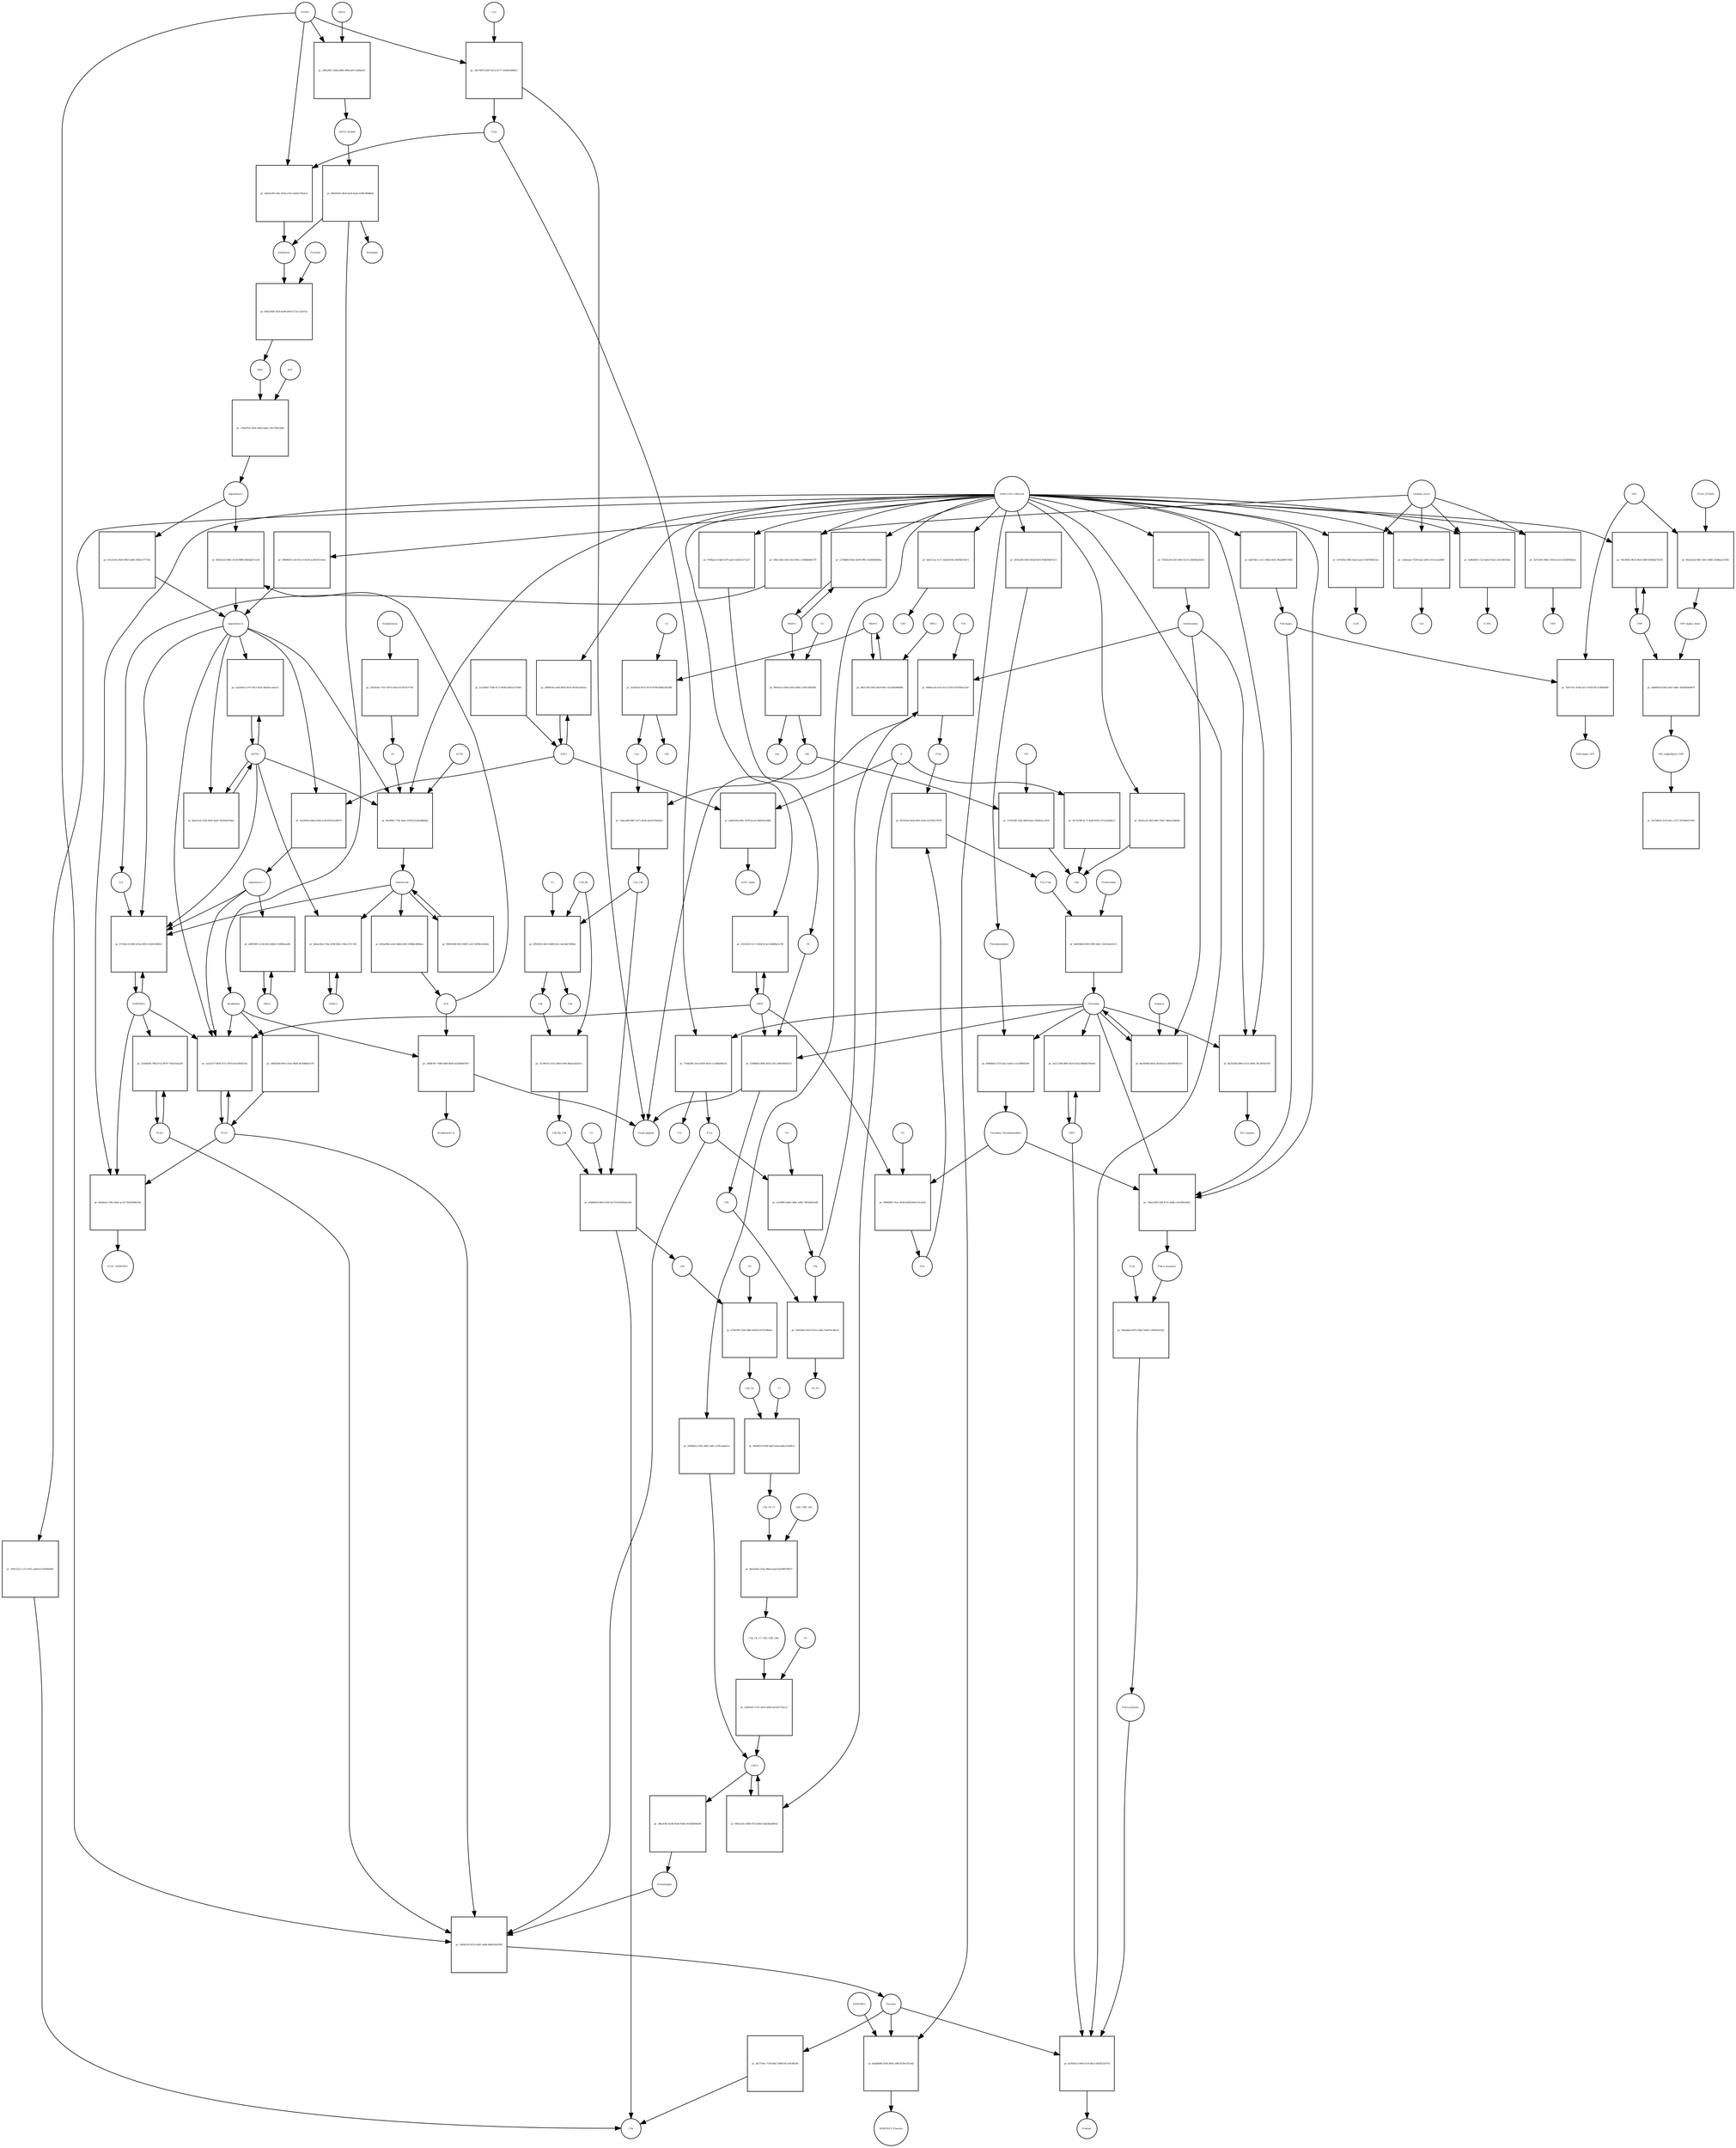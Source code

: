 strict digraph  {
AGT [annotation="urn_miriam_hgnc_333|urn_miriam_taxonomy_9606", bipartite=0, cls=macromolecule, fontsize=4, label=AGT, shape=circle];
"pr_c392d75e-203e-4dd1-9ade-12b1796a3bdd" [annotation="", bipartite=1, cls=process, fontsize=4, label="pr_c392d75e-203e-4dd1-9ade-12b1796a3bdd", shape=square];
"angiotensin I" [annotation="urn_miriam_obo.chebi_CHEBI%3A2718|urn_miriam_taxonomy_9606", bipartite=0, cls="simple chemical", fontsize=4, label="angiotensin I", shape=circle];
REN [annotation="urn_miriam_hgnc.symbol_REN|urn_miriam_taxonomy_9606", bipartite=0, cls=macromolecule, fontsize=4, label=REN, shape=circle];
F10 [annotation="urn_miriam_hgnc_3528|urn_miriam_taxonomy_9606", bipartite=0, cls=macromolecule, fontsize=4, label=F10, shape=circle];
"pr_089da1a0-e525-4a12-9252-6307f9ea12ef" [annotation="", bipartite=1, cls=process, fontsize=4, label="pr_089da1a0-e525-4a12-9252-6307f9ea12ef", shape=square];
F10a [annotation="urn_miriam_hgnc.symbol_F10|urn_miriam_mesh_D015951|urn_miriam_brenda_3.4.21.6|urn_miriam_taxonomy_9606", bipartite=0, cls=macromolecule, fontsize=4, label=F10a, shape=circle];
"Small peptide" [annotation=urn_miriam_mesh_D010446, bipartite=0, cls=macromolecule, fontsize=4, label="Small peptide", shape=circle];
F9a [annotation="urn_miriam_hgnc.symbol_F9|urn_miriam_mesh_D015949|urn_miriam_taxonomy_9606", bipartite=0, cls=macromolecule, fontsize=4, label=F9a, shape=circle];
Antithrombin [annotation="urn_miriam_hgnc_775|urn_miriam_taxonomy_9606", bipartite=0, cls=macromolecule, fontsize=4, label=Antithrombin, shape=circle];
"pr_645e3e23-884c-4138-9888-60b5dab7ce54" [annotation="", bipartite=1, cls=process, fontsize=4, label="pr_645e3e23-884c-4138-9888-60b5dab7ce54", shape=square];
"angiotensin II" [annotation="urn_miriam_obo.chebi_CHEBI%3A2718|urn_miriam_taxonomy_9606", bipartite=0, cls="simple chemical", fontsize=4, label="angiotensin II", shape=circle];
ACE [annotation="urn_miriam_hgnc_2707|urn_miriam_taxonomy_9606", bipartite=0, cls=macromolecule, fontsize=4, label=ACE, shape=circle];
F12 [annotation="urn_miriam_hgnc_3530|urn_miriam_taxonomy_9606", bipartite=0, cls=macromolecule, fontsize=4, label=F12, shape=circle];
"pr_16e74876-d587-4e1a-b177-2fe96cb408a3" [annotation="", bipartite=1, cls=process, fontsize=4, label="pr_16e74876-d587-4e1a-b177-2fe96cb408a3", shape=square];
F12a [annotation="urn_miriam_hgnc.symbol_F12|urn_miriam_mesh_D015956|urn_miriam_brenda_3.4.21.38|urn_miriam_taxonomy_9606", bipartite=0, cls=macromolecule, fontsize=4, label=F12a, shape=circle];
KLKB1 [annotation="urn_miriam_hgnc_6371|urn_miriam_taxonomy_9606", bipartite=0, cls=macromolecule, fontsize=4, label=KLKB1, shape=circle];
"pr_714bb3f6-1eee-4918-9e20-1c18dde86a1d" [annotation="", bipartite=1, cls=process, fontsize=4, label="pr_714bb3f6-1eee-4918-9e20-1c18dde86a1d", shape=square];
F11 [annotation="urn_miriam_hgnc_3529|urn_miriam_taxonomy_9606", bipartite=0, cls=macromolecule, fontsize=4, label=F11, shape=circle];
F11a [annotation="urn_miriam_hgnc.symbol_F11|urn_miriam_mesh_D015945|urn_miriam_brenda_3.4.21.27|urn_miriam_taxonomy_9606", bipartite=0, cls=macromolecule, fontsize=4, label=F11a, shape=circle];
Thrombin [annotation="urn_miriam_hgnc_3535|urn_miriam_taxonomy_9606", bipartite=0, cls=macromolecule, fontsize=4, label=Thrombin, shape=circle];
"pr_289a285c-29ab-489e-8964-4d711db4e31f" [annotation="", bipartite=1, cls=process, fontsize=4, label="pr_289a285c-29ab-489e-8964-4d711db4e31f", shape=square];
KNG1 [annotation="urn_miriam_hgnc.symbol_6383|urn_miriam_taxonomy_9606", bipartite=0, cls=macromolecule, fontsize=4, label=KNG1, shape=circle];
KNG1_KLKB1 [annotation="urn_miriam_pubmed_17598838|urn_miriam_intact_EBI-10087151|urn_miriam_hgnc_6371|urn_miriam_hgnc_6383|urn_miriam_taxonomy_9606", bipartite=0, cls=complex, fontsize=4, label=KNG1_KLKB1, shape=circle];
F9 [annotation="urn_miriam_hgnc_35531|urn_miriam_taxonomy_9606", bipartite=0, cls=macromolecule, fontsize=4, label=F9, shape=circle];
"pr_a3c06ff3-bda5-46dc-a085-78f5d0b23af8" [annotation="", bipartite=1, cls=process, fontsize=4, label="pr_a3c06ff3-bda5-46dc-a085-78f5d0b23af8", shape=square];
"pr_93b104a5-0c01-421e-a28a-53a870c40a10" [annotation="", bipartite=1, cls=process, fontsize=4, label="pr_93b104a5-0c01-421e-a28a-53a870c40a10", shape=square];
F8a [annotation="urn_miriam_hgnc.symbol_F8|urn_miriam_mesh_D015944|urn_miriam_taxonomy_9606", bipartite=0, cls=macromolecule, fontsize=4, label=F8a, shape=circle];
F8_F9 [annotation="urn_miriam_pubmed_22471307|urn_miriam_hgnc_3546|urn_miriam_hgnc_35531|urn_miriam_intact_EBI-11621595|urn_miriam_taxonomy_9606", bipartite=0, cls=complex, fontsize=4, label=F8_F9, shape=circle];
F5 [annotation="urn_miriam_hgnc_3541|urn_miriam_taxonomy_9606", bipartite=0, cls=macromolecule, fontsize=4, label=F5, shape=circle];
"pr_5846f485-16ce-4638-bc88-b9efc35c9ac0" [annotation="", bipartite=1, cls=process, fontsize=4, label="pr_5846f485-16ce-4638-bc88-b9efc35c9ac0", shape=square];
F5a [annotation="urn_miriam_hgnc.symbol_F5|urn_miriam_mesh_D015943|urn_miriam_taxonomy_9606", bipartite=0, cls=macromolecule, fontsize=4, label=F5a, shape=circle];
Thrombin_Thrombomodulin [annotation="urn_miriam_pubmed_6282863|urn_miriam_taxonomy_9986|urn_miriam_biogrid_283352|urn_miriam_mesh_D013917|urn_miriam_hgnc_11784", bipartite=0, cls=complex, fontsize=4, label=Thrombin_Thrombomodulin, shape=circle];
PROC [annotation="urn_miriam_hgnc_9451|urn_miriam_taxonomy_9606", bipartite=0, cls=macromolecule, fontsize=4, label=PROC, shape=circle];
"pr_ff01d24e-6e0e-4f61-850e-6197bb17f974" [annotation="", bipartite=1, cls=process, fontsize=4, label="pr_ff01d24e-6e0e-4f61-850e-6197bb17f974", shape=square];
F5a_F10a [annotation="urn_miriam_pubmed_2303476|urn_miriam_mesh_C022475|urn_miriam_mesh_D15943|urn_miriam_mesh_D015951|urn_miriam_taxonomy_9606", bipartite=0, cls=complex, fontsize=4, label=F5a_F10a, shape=circle];
Prothrombin [annotation="urn_miriam_hgnc_3535|urn_miriam_taxonomy_9606", bipartite=0, cls=macromolecule, fontsize=4, label=Prothrombin, shape=circle];
"pr_bb9298a8-9602-4f95-b6e1-524324ee5c51" [annotation="", bipartite=1, cls=process, fontsize=4, label="pr_bb9298a8-9602-4f95-b6e1-524324ee5c51", shape=square];
"pr_8e2d384d-4e02-4b3b-ba12-db50993fe1e1" [annotation="", bipartite=1, cls=process, fontsize=4, label="pr_8e2d384d-4e02-4b3b-ba12-db50993fe1e1", shape=square];
Heparin [annotation="urn_miriam_pubmed_708377|urn_miriam_obo.chebi_CHEBI%3A28304|urn_miriam_taxonomy_9606", bipartite=0, cls="simple chemical", fontsize=4, label=Heparin, shape=circle];
Plasminogen [annotation="urn_miriam_hgnc_9071|urn_miriam_taxonomy_9606", bipartite=0, cls=macromolecule, fontsize=4, label=Plasminogen, shape=circle];
"pr_18956105-0576-43b1-a4b8-449952607f9f" [annotation="", bipartite=1, cls=process, fontsize=4, label="pr_18956105-0576-43b1-a4b8-449952607f9f", shape=square];
Plasmin [annotation="urn_miriam_hgnc.symbol_PLG|urn_miriam_mesh_D005341|urn_miriam_brenda_3.4.21.7|urn_miriam_taxonomy_9606", bipartite=0, cls=macromolecule, fontsize=4, label=Plasmin, shape=circle];
PLAT [annotation="urn_miriam_hgnc_9051|urn_miriam_taxonomy_9606", bipartite=0, cls=macromolecule, fontsize=4, label=PLAT, shape=circle];
PLAU [annotation="urn_miriam_hgnc_9052|urn_miriam_taxonomy_9606", bipartite=0, cls=macromolecule, fontsize=4, label=PLAU, shape=circle];
"pr_8a243d5b-d8e5-4131-b40a-76c2f0547007" [annotation="", bipartite=1, cls=process, fontsize=4, label="pr_8a243d5b-d8e5-4131-b40a-76c2f0547007", shape=square];
"TAT complex" [annotation="urn_miriam_pubmed_22930518|urn_miriam_mesh_C046193|urn_miriam_mesh_D013917|urn_miriam_hgnc_775|urn_miriam_taxonomy_9606", bipartite=0, cls=complex, fontsize=4, label="TAT complex", shape=circle];
"SARS-CoV-2 infection" [annotation="urn_miriam_taxonomy_2697049|urn_miriam_mesh_D012327", bipartite=0, cls=phenotype, fontsize=4, label="SARS-CoV-2 infection", shape=circle];
"pr_ca21ecf7-b83f-4751-9f55-6cb15fb427ae" [annotation="", bipartite=1, cls=process, fontsize=4, label="pr_ca21ecf7-b83f-4751-9f55-6cb15fb427ae", shape=square];
SERPINE1 [annotation="", bipartite=0, cls=macromolecule, fontsize=4, label=SERPINE1, shape=circle];
Bradykinin [annotation="urn_miriam_obo.chebi_CHEBI%3A3165|urn_miriam_taxonomy_9606", bipartite=0, cls=macromolecule, fontsize=4, label=Bradykinin, shape=circle];
"angiotensin I-7" [annotation="urn_miriam_obo.chebi_CHEBI%3A55438|urn_miriam_taxonomy_9606", bipartite=0, cls="simple chemical", fontsize=4, label="angiotensin I-7", shape=circle];
TAFI [annotation="urn_miriam_hgnc_1546|urn_miriam_taxonomy_9606", bipartite=0, cls=macromolecule, fontsize=4, label=TAFI, shape=circle];
"pr_3ea1120b-006f-44c6-b14a-68b4b27f6eb4" [annotation="", bipartite=1, cls=process, fontsize=4, label="pr_3ea1120b-006f-44c6-b14a-68b4b27f6eb4", shape=square];
"pr_f6afbe5e-10fe-45e6-ac24-702d55b9a54d" [annotation="", bipartite=1, cls=process, fontsize=4, label="pr_f6afbe5e-10fe-45e6-ac24-702d55b9a54d", shape=square];
PLAT_SERPINE1 [annotation="urn_miriam_pubmed_22449964|urn_miriam_intact_EBI-7800882|urn_miriam_hgnc_9051|urn_miriam_hgnc_8593|urn_miriam_taxonomy_9606", bipartite=0, cls=complex, fontsize=4, label=PLAT_SERPINE1, shape=circle];
"pr_631a5241-6828-4803-ad85-3fd5a577750a" [annotation="", bipartite=1, cls=process, fontsize=4, label="pr_631a5241-6828-4803-ad85-3fd5a577750a", shape=square];
"pr_bdd7d4cc-e1c1-484a-b021-962a894575b9" [annotation="", bipartite=1, cls=process, fontsize=4, label="pr_bdd7d4cc-e1c1-484a-b021-962a894575b9", shape=square];
Fibrinogen [annotation="urn_miriam_pubmed_19296670|urn_miriam_obo.go_GO%3A0005577|urn_miriam_hgnc_3661|urn_miriam_hgnc_3662|urn_miriam_hgnc_3694|urn_miriam_taxonomy_9606", bipartite=0, cls=complex, fontsize=4, label=Fibrinogen, shape=circle];
"pr_98436205-dfa9-4a54-beab-4299c9fb8bdd" [annotation="", bipartite=1, cls=process, fontsize=4, label="pr_98436205-dfa9-4a54-beab-4299c9fb8bdd", shape=square];
Kininogen [annotation="urn_miriam_hgnc.symbol_KNG1|urn_miriam_mesh_D019679|urn_miriam_taxonomy_9606", bipartite=0, cls=macromolecule, fontsize=4, label=Kininogen, shape=circle];
Kallikrein [annotation="urn_miriam_hgnc.symbol_KLKB1|urn_miriam_mesh_D020842|urn_miriam_brenda_3.4.21.34|urn_miriam_taxonomy_9606", bipartite=0, cls=macromolecule, fontsize=4, label=Kallikrein, shape=circle];
"pr_746e3c98-13bf-4731-9edb-c2b3364e3d91" [annotation="", bipartite=1, cls=process, fontsize=4, label="pr_746e3c98-13bf-4731-9edb-c2b3364e3d91", shape=square];
"Fibrin monomer" [annotation="urn_miriam_mesh_C011468|urn_miriam_taxonomy_9606", bipartite=0, cls=macromolecule, fontsize=4, label="Fibrin monomer", shape=circle];
"pr_f089da02-2722-4ac3-bab3-ccec98d092d6" [annotation="", bipartite=1, cls=process, fontsize=4, label="pr_f089da02-2722-4ac3-bab3-ccec98d092d6", shape=square];
Thrombomodulin [annotation="urn_miriam_hgnc_11784|urn_miriam_taxonomy_9606", bipartite=0, cls=macromolecule, fontsize=4, label=Thrombomodulin, shape=circle];
C3 [annotation="urn_miriam_hgnc_1318|urn_miriam_taxonomy_9606", bipartite=0, cls=macromolecule, fontsize=4, label=C3, shape=circle];
"pr_2f929c82-d6cf-4408-8a5c-dec6be7600be" [annotation="", bipartite=1, cls=process, fontsize=4, label="pr_2f929c82-d6cf-4408-8a5c-dec6be7600be", shape=square];
C3a [annotation="urn_miriam_hgnc.symbol_C3|urn_miriam_mesh_D015926|urn_miriam_taxonomy_9606", bipartite=0, cls=macromolecule, fontsize=4, label=C3a, shape=circle];
C3b [annotation="urn_miriam_hgnc.symbol_C3|urn_miriam_mesh_D003179|urn_miriam_taxonomy_9606", bipartite=0, cls=macromolecule, fontsize=4, label=C3b, shape=circle];
C3b_Bb [annotation="urn_miriam_pubmed_12440962|urn_miriam_brenda_3.4.21.47|urn_miriam_mesh_D051561|urn_miriam_mesh_D003179|urn_miriam_hgnc_1037|urn_miriam_taxonomy_9606", bipartite=0, cls=complex, fontsize=4, label=C3b_Bb, shape=circle];
C2a_C4b [annotation="urn_miriam_mesh_D051574|urn_miriam_brenda_3.4.21.43|urn_miriam_mesh_D050678|urn_miriam_hgnc_1324|urn_miriam_taxonomy_9606", bipartite=0, cls=complex, fontsize=4, label=C2a_C4b, shape=circle];
C5 [annotation="urn_miriam_hgnc_1331|urn_miriam_taxonomy_9606", bipartite=0, cls=macromolecule, fontsize=4, label=C5, shape=circle];
"pr_afb66b5d-006e-4183-be79-461405b2acb8" [annotation="", bipartite=1, cls=process, fontsize=4, label="pr_afb66b5d-006e-4183-be79-461405b2acb8", shape=square];
C5b [annotation="urn_miriam_hgnc.symbol_C5|urn_miriam_mesh_D050776|urn_miriam_taxonomy_9606", bipartite=0, cls=macromolecule, fontsize=4, label=C5b, shape=circle];
C5a [annotation="urn_miriam_hgnc.symbol_C5|urn_miriam_mesh_D015936|urn_miriam_taxonomy_9606", bipartite=0, cls=macromolecule, fontsize=4, label=C5a, shape=circle];
C3b_Bb_C3b [annotation="urn_miriam_pubmed_12440962|urn_miriam_brenda_34.4.21.47|urn_miriam_mesh_D051566|urn_miriam_mesh_D003179|urn_miriam_hgnc_1037|urn_miriam_taxonomy_9606", bipartite=0, cls=complex, fontsize=4, label=C3b_Bb_C3b, shape=circle];
"pr_e7641ff9-15da-4b83-8ed4-fcb37fc8b4ca" [annotation="", bipartite=1, cls=process, fontsize=4, label="pr_e7641ff9-15da-4b83-8ed4-fcb37fc8b4ca", shape=square];
C6 [annotation="urn_miriam_hgnc_1339|urn_miriam_taxonomy_9606", bipartite=0, cls=macromolecule, fontsize=4, label=C6, shape=circle];
C5b_C6 [annotation="urn_miriam_mesh_C050974|urn_miriam_mesh_D050776|urn_miriam_hgnc_1339|urn_miriam_taxonomy_9606", bipartite=0, cls=complex, fontsize=4, label=C5b_C6, shape=circle];
"pr_06049519-900f-4ef9-ba0a-b9bc31deffc0" [annotation="", bipartite=1, cls=process, fontsize=4, label="pr_06049519-900f-4ef9-ba0a-b9bc31deffc0", shape=square];
C7 [annotation="urn_miriam_hgnc_HGNC%3A1346|urn_miriam_taxonomy_9606", bipartite=0, cls=macromolecule, fontsize=4, label=C7, shape=circle];
C5b_C6_C7 [annotation="urn_miriam_pubmed_28630159|urn_miriam_mesh_C037453|urn_miriam_mesh_D050776|urn_miriam_hgnc_1339|urn_miriam_hgnc_1346|urn_miriam_taxonomy_9606", bipartite=0, cls=complex, fontsize=4, label=C5b_C6_C7, shape=circle];
"pr_9ae5a062-322a-48e4-aeed-62e69b794f37" [annotation="", bipartite=1, cls=process, fontsize=4, label="pr_9ae5a062-322a-48e4-aeed-62e69b794f37", shape=square];
C8A_C8B_C8G [annotation="urn_miriam_mesh_D003185|urn_miriam_hgnc_1353|urn_miriam_hgnc_1352|urn_miriam_hgnc_1354|urn_miriam_taxonomy_9606", bipartite=0, cls=complex, fontsize=4, label=C8A_C8B_C8G, shape=circle];
C5b_C6_C7_C8A_C8B_C8G [annotation="urn_miriam_pubmed_28630159|urn_miriam_mesh_C042295|urn_miriam_mesh_D050776|urn_miriam_hgnc_1339|urn_miriam_hgnc_1352|urn_miriam_hgnc_1353|urn_miriam_hgnc_1354|urn_miriam_taxonomy_9606", bipartite=0, cls=complex, fontsize=4, label=C5b_C6_C7_C8A_C8B_C8G, shape=circle];
"pr_2af85e87-7c01-4453-ab92-be2555732ca3" [annotation="", bipartite=1, cls=process, fontsize=4, label="pr_2af85e87-7c01-4453-ab92-be2555732ca3", shape=square];
C9 [annotation="urn_miriam_hgnc_1358|urn_miriam_taxonomy_9606", bipartite=0, cls=macromolecule, fontsize=4, label=C9, shape=circle];
"C5b-9" [annotation="urn_miriam_obo.go_GO%3A0005579|urn_miriam_mesh_D015938|urn_miriam_mesh_D050776|urn_miriam_hgnc_1339|urn_miriam_hgnc_1346|urn_miriam_hgnc_1352|urn_miriam_hgnc_1353|urn_miriam_hgnc_1354|urn_miriam_hgnc_1358|urn_miriam_taxonomy_9606", bipartite=0, cls=complex, fontsize=4, label="C5b-9", shape=circle];
"pr_233e8a96-70fb-47e2-8f79-7504cf5ea35f" [annotation="", bipartite=1, cls=process, fontsize=4, label="pr_233e8a96-70fb-47e2-8f79-7504cf5ea35f", shape=square];
MASP2 [annotation="urn_miriam_hgnc_6902|urn_miriam_taxonomy_9606", bipartite=0, cls=macromolecule, fontsize=4, label=MASP2, shape=circle];
"pr_c27dbf84-64d2-4e99-99f2-1b3d406f08ea" [annotation="", bipartite=1, cls=process, fontsize=4, label="pr_c27dbf84-64d2-4e99-99f2-1b3d406f08ea", shape=square];
MASP1 [annotation="urn_miriam_hgnc_6901|urn_miriam_taxonomy_9606", bipartite=0, cls=macromolecule, fontsize=4, label=MASP1, shape=circle];
"pr_4f6373f9-5993-46a9-98c1-63338a98d689" [annotation="", bipartite=1, cls=process, fontsize=4, label="pr_4f6373f9-5993-46a9-98c1-63338a98d689", shape=square];
MBL2 [annotation="urn_miriam_hgnc_6902|urn_miriam_taxonomy_9606", bipartite=0, cls=macromolecule, fontsize=4, label=MBL2, shape=circle];
C4 [annotation="urn_miriam_mesh_D00318|urn_miriam_taxonomy_9606", bipartite=0, cls=macromolecule, fontsize=4, label=C4, shape=circle];
"pr_f99342c3-09da-4055-80be-2350c30f038a" [annotation="", bipartite=1, cls=process, fontsize=4, label="pr_f99342c3-09da-4055-80be-2350c30f038a", shape=square];
C4b [annotation="urn_miriam_hgnc_1324|urn_miriam_taxonomy_9606", bipartite=0, cls=macromolecule, fontsize=4, label=C4b, shape=circle];
C4a [annotation="urn_miriam_hgnc_1323|urn_miriam_taxonomy_9606", bipartite=0, cls=macromolecule, fontsize=4, label=C4a, shape=circle];
"pr_c6dacd8f-68b7-4271-8e50-4a239780ed3e" [annotation="", bipartite=1, cls=process, fontsize=4, label="pr_c6dacd8f-68b7-4271-8e50-4a239780ed3e", shape=square];
C2a [annotation="urn_miriam_hgnc.symbol_C2|urn_miriam_mesh_D050678|urn_miriam_taxonomy_9606", bipartite=0, cls=macromolecule, fontsize=4, label=C2a, shape=circle];
"pr_31c89c41-e551-4b05-b59e-8bad1a6af3cc" [annotation="", bipartite=1, cls=process, fontsize=4, label="pr_31c89c41-e551-4b05-b59e-8bad1a6af3cc", shape=square];
"pr_c474c09f-12ba-440f-be4c-0382b1cc3f18" [annotation="", bipartite=1, cls=process, fontsize=4, label="pr_c474c09f-12ba-440f-be4c-0382b1cc3f18", shape=square];
C4d [annotation="urn_miriam_hgnc.symbol_C4b|urn_miriam_mesh_C032261|urn_miriam_taxonomy_9606", bipartite=0, cls=macromolecule, fontsize=4, label=C4d, shape=circle];
CFI [annotation="urn_miriam_hgnc_2771|urn_miriam_taxonomy_9606", bipartite=0, cls=macromolecule, fontsize=4, label=CFI, shape=circle];
"pr_97d6aac0-1bbf-4370-aa61-fa454c371cb7" [annotation="", bipartite=1, cls=process, fontsize=4, label="pr_97d6aac0-1bbf-4370-aa61-fa454c371cb7", shape=square];
F8 [annotation="urn_miriam_hgnc_3546|urn_miriam_taxonomy_9606", bipartite=0, cls=macromolecule, fontsize=4, label=F8, shape=circle];
"pr_67bf5e28-433f-449c-8c35-12b605ee8553" [annotation="", bipartite=1, cls=process, fontsize=4, label="pr_67bf5e28-433f-449c-8c35-12b605ee8553", shape=square];
ACE2 [annotation="urn_miriam_hgnc_13557|urn_miriam_taxonomy_9606", bipartite=0, cls=macromolecule, fontsize=4, label=ACE2, shape=circle];
"pr_af89014e-eefb-4092-b6c0-9ef3e514ef3a" [annotation="", bipartite=1, cls=process, fontsize=4, label="pr_af89014e-eefb-4092-b6c0-9ef3e514ef3a", shape=square];
"pr_ad0a1694-df8c-4878-bca6-3d6f3b5c0f8e" [annotation="", bipartite=1, cls=process, fontsize=4, label="pr_ad0a1694-df8c-4878-bca6-3d6f3b5c0f8e", shape=square];
S [annotation="urn_miriam_uniprot_P0DTC2|urn_miriam_uniprot_P59594|urn_miriam_taxonomy_2697049", bipartite=0, cls=macromolecule, fontsize=4, label=S, shape=circle];
ACE2_Spike [annotation="urn_miriam_pdb_6CS2|urn_miriam_hgnc_13557|urn_miriam_uniprot_P0DTC2|urn_miriam_taxonomy_9606|urn_miriam_taxonomy_2697049", bipartite=0, cls=complex, fontsize=4, label=ACE2_Spike, shape=circle];
"pr_2ca3fd82-756b-4172-9e48-3b02a37343f1" [annotation="", bipartite=1, cls=process, fontsize=4, label="pr_2ca3fd82-756b-4172-9e48-3b02a37343f1", shape=square];
"pr_83a2691b-bbfe-4305-ac0f-ff29a5a59674" [annotation="", bipartite=1, cls=process, fontsize=4, label="pr_83a2691b-bbfe-4305-ac0f-ff29a5a59674", shape=square];
"pr_0e7233f6-4c73-4ef8-8503-c97a4320da13" [annotation="", bipartite=1, cls=process, fontsize=4, label="pr_0e7233f6-4c73-4ef8-8503-c97a4320da13", shape=square];
"pr_9401ea3e-5960-4752-8d1f-ebd24bad8342" [annotation="", bipartite=1, cls=process, fontsize=4, label="pr_9401ea3e-5960-4752-8d1f-ebd24bad8342", shape=square];
"pr_eb4271aa-5c7c-426d-bcfd-2d639eb74e7c" [annotation="", bipartite=1, cls=process, fontsize=4, label="pr_eb4271aa-5c7c-426d-bcfd-2d639eb74e7c", shape=square];
CRP [annotation="urn_miriam_hgnc_2367|urn_miriam_taxonomy_9606", bipartite=0, cls=macromolecule, fontsize=4, label=CRP, shape=circle];
VWF [annotation="urn_miriam_hgnc_12726|urn_miriam_taxonomy_9606", bipartite=0, cls=macromolecule, fontsize=4, label=VWF, shape=circle];
"pr_78e30f42-9832-4833-b66f-8e99b2f7a47b" [annotation="", bipartite=1, cls=process, fontsize=4, label="pr_78e30f42-9832-4833-b66f-8e99b2f7a47b", shape=square];
"pr_c921623f-3c17-4644-8c3e-01bb94a1e76f" [annotation="", bipartite=1, cls=process, fontsize=4, label="pr_c921623f-3c17-4644-8c3e-01bb94a1e76f", shape=square];
"pr_83fdd632-024e-4081-8e6c-3cf9ca9aef1a" [annotation="", bipartite=1, cls=process, fontsize=4, label="pr_83fdd632-024e-4081-8e6c-3cf9ca9aef1a", shape=square];
"pr_092b1a3f-3fd3-4b07-85ef-7dfda33b40b0" [annotation="", bipartite=1, cls=process, fontsize=4, label="pr_092b1a3f-3fd3-4b07-85ef-7dfda33b40b0", shape=square];
"pr_84adbdd9-393d-40d1-a4f0-ff29c67fca42" [annotation="", bipartite=1, cls=process, fontsize=4, label="pr_84adbdd9-393d-40d1-a4f0-ff29c67fca42", shape=square];
SERPINF2 [annotation="urn_miriam_hgnc_9075|urn_miriam_taxonomy_9606", bipartite=0, cls=macromolecule, fontsize=4, label=SERPINF2, shape=circle];
SERPINF2_Plasmin [annotation="urn_miriam_pubmed_2437112|urn_miriam_biogrid_314240|urn_miriam_hgnc_9075|urn_miriam_mesh_D005341|urn_miriam_taxonomy_9606", bipartite=0, cls=complex, fontsize=4, label=SERPINF2_Plasmin, shape=circle];
"pr_2f1be265-6463-45a6-8e93-f9d639d673c5" [annotation="", bipartite=1, cls=process, fontsize=4, label="pr_2f1be265-6463-45a6-8e93-f9d639d673c5", shape=square];
"pr_3625ee98-32bc-45eb-a51f-ea032c78a5cd" [annotation="", bipartite=1, cls=process, fontsize=4, label="pr_3625ee98-32bc-45eb-a51f-ea032c78a5cd", shape=square];
Prorenin [annotation="urn_miriam_hgnc_9958|urn_miriam_taxonomy_9606", bipartite=0, cls=macromolecule, fontsize=4, label=Prorenin, shape=circle];
"pr_656a7468-7619-4e94-b676-f17ac112675a" [annotation="", bipartite=1, cls=process, fontsize=4, label="pr_656a7468-7619-4e94-b676-f17ac112675a", shape=square];
"pr_cb743f2e-dff4-4aa4-aae2-67b07b8912ec" [annotation="", bipartite=1, cls=process, fontsize=4, label="pr_cb743f2e-dff4-4aa4-aae2-67b07b8912ec", shape=square];
IL1B [annotation="urn_miriam_hgnc_5992|urn_miriam_taxonomy_9606", bipartite=0, cls=macromolecule, fontsize=4, label=IL1B, shape=circle];
"cytokine storm" [annotation="urn_miriam_pubmed_2504360|urn_miriam_taxonomy_9606", bipartite=0, cls=phenotype, fontsize=4, label="cytokine storm", shape=circle];
"pr_50bccd0d-15fa-42c8-88cc-cb44bb8d3178" [annotation="", bipartite=1, cls=process, fontsize=4, label="pr_50bccd0d-15fa-42c8-88cc-cb44bb8d3178", shape=square];
IL6 [annotation="urn_miriam_hgnc_6018|urn_miriam_taxonomy_9606", bipartite=0, cls=macromolecule, fontsize=4, label=IL6, shape=circle];
"pr_10912221-cc72-4161-aa6d-617e44004df2" [annotation="", bipartite=1, cls=process, fontsize=4, label="pr_10912221-cc72-4161-aa6d-617e44004df2", shape=square];
"pr_c2d2eaaf-7558-4aa5-a955-413cac2a6687" [annotation="", bipartite=1, cls=process, fontsize=4, label="pr_c2d2eaaf-7558-4aa5-a955-413cac2a6687", shape=square];
IL8 [annotation="urn_miriam_hgnc_6025|urn_miriam_taxonomy_9606", bipartite=0, cls=macromolecule, fontsize=4, label=IL8, shape=circle];
"pr_3a8b282f-1122-4ed3-87ab-c3fa1481f4ab" [annotation="", bipartite=1, cls=process, fontsize=4, label="pr_3a8b282f-1122-4ed3-87ab-c3fa1481f4ab", shape=square];
IL2RA [annotation="urn_miriam_hgnc_6008|urn_miriam_taxonomy_9606", bipartite=0, cls=macromolecule, fontsize=4, label=IL2RA, shape=circle];
C2 [annotation="urn_miriam_hgnc_1248|urn_miriam_taxonomy_9606", bipartite=0, cls=macromolecule, fontsize=4, label=C2, shape=circle];
"pr_2a3d1f03-8572-457d-8799-4b6fa3fef38f" [annotation="", bipartite=1, cls=process, fontsize=4, label="pr_2a3d1f03-8572-457d-8799-4b6fa3fef38f", shape=square];
C2b [annotation="urn_miriam_hgnc.symbol_C2|urn_miriam_mesh_D050679|urn_miriam_taxonomy_9606", bipartite=0, cls=macromolecule, fontsize=4, label=C2b, shape=circle];
"pr_3fbc478e-4c48-45e8-93d4-e91646b943d9" [annotation="", bipartite=1, cls=process, fontsize=4, label="pr_3fbc478e-4c48-45e8-93d4-e91646b943d9", shape=square];
"pr_5b17595c-7c99-48a7-84fd-f4c7e8c86e3b" [annotation="", bipartite=1, cls=process, fontsize=4, label="pr_5b17595c-7c99-48a7-84fd-f4c7e8c86e3b", shape=square];
"pr_2ef72e65-066c-416d-a5c8-525b9f06bb3a" [annotation="", bipartite=1, cls=process, fontsize=4, label="pr_2ef72e65-066c-416d-a5c8-525b9f06bb3a", shape=square];
TNF [annotation="urn_miriam_hgnc_11892|urn_miriam_taxonomy_9606", bipartite=0, cls=macromolecule, fontsize=4, label=TNF, shape=circle];
"pr_0babbdcd-fd7a-4bbc-b340-c140b2f42cd2" [annotation="", bipartite=1, cls=process, fontsize=4, label="pr_0babbdcd-fd7a-4bbc-b340-c140b2f42cd2", shape=square];
"Fibrin polymer" [annotation="urn_miriam_mesh_C465961|urn_miriam_taxonomy_9606", bipartite=0, cls=macromolecule, fontsize=4, label="Fibrin polymer", shape=circle];
F13a [annotation="urn_miriam_hgnc.symbol_F13|urn_miriam_mesh_D026122|urn_miriam_brenda_2.3.2.13|urn_miriam_taxonomy_9606", bipartite=0, cls=macromolecule, fontsize=4, label=F13a, shape=circle];
"pr_b5305bce-9f40-4110-b6a3-d63ff52b7f7b" [annotation="", bipartite=1, cls=process, fontsize=4, label="pr_b5305bce-9f40-4110-b6a3-d63ff52b7f7b", shape=square];
"D-dimer" [annotation="urn_miriam_pubmed_19008457|urn_miriam_mesh_C036309|urn_miriam_taxonomy_9606", bipartite=0, cls=macromolecule, fontsize=4, label="D-dimer", shape=circle];
GP6_alpha2beta1_VWF [annotation="urn_miriam_pubmed_25051961|urn_miriam_taxonomy_10090|urn_miriam_hgnc_14338|urn_miriam_hgnc_6137|urn_miriam_hgnc_6153|urn_miriam_hgnc_12726", bipartite=0, cls=complex, fontsize=4, label=GP6_alpha2beta1_VWF, shape=circle];
"pr_28728b56-3533-4d1c-a577-d7008ef32199" [annotation="", bipartite=1, cls="omitted process", fontsize=4, label="pr_28728b56-3533-4d1c-a577-d7008ef32199", shape=square];
GP6 [annotation="urn_miriam_hgnc_HGNC%3A14388|urn_miriam_taxonomy_9606", bipartite=0, cls=macromolecule, fontsize=4, label=GP6, shape=circle];
"pr_85e1bead-98a7-46c3-bfd5-35d9aaa13936" [annotation="", bipartite=1, cls=process, fontsize=4, label="pr_85e1bead-98a7-46c3-bfd5-35d9aaa13936", shape=square];
ITGA2_ITGAB1 [annotation="urn_miriam_intact_EBI-16428357|urn_miriam_hgnc_6137|urn_miriam_hgnc_6153|urn_miriam_taxonomy_9606", bipartite=0, cls=complex, fontsize=4, label=ITGA2_ITGAB1, shape=circle];
GP6_alpha2_beta1 [annotation="urn_miriam_pubmed_25051961|urn_miriam_taxonomy_10090|urn_miriam_hgnc_14338|urn_miriam_hgnc_6137|urn_miriam_hgnc_6153", bipartite=0, cls=complex, fontsize=4, label=GP6_alpha2_beta1, shape=circle];
"pr_a9b60020-64d5-4491-9d6c-4e83859e9879" [annotation="", bipartite=1, cls=process, fontsize=4, label="pr_a9b60020-64d5-4491-9d6c-4e83859e9879", shape=square];
"pr_7d07cfe1-4746-42c1-9528-4b7314964d90" [annotation="", bipartite=1, cls=process, fontsize=4, label="pr_7d07cfe1-4746-42c1-9528-4b7314964d90", shape=square];
Fibrinogen_GP6 [annotation="urn_miriam_pubmed_19296670|urn_miriam_obo.go_GO%3A0005577|urn_miriam_hgnc_HGNC%3A14388|urn_miriam_taxonomy_9606", bipartite=0, cls=complex, fontsize=4, label=Fibrinogen_GP6, shape=circle];
MAS1 [annotation="", bipartite=0, cls=macromolecule, fontsize=4, label=MAS1, shape=circle];
"pr_af865891-2c34-4f42-b4d6-f13df85eaa96" [annotation="", bipartite=1, cls=process, fontsize=4, label="pr_af865891-2c34-4f42-b4d6-f13df85eaa96", shape=square];
AGTR1 [annotation=urn_miriam_hgnc_336, bipartite=0, cls=macromolecule, fontsize=4, label=AGTR1, shape=circle];
"pr_eaa5d3e5-2767-4f12-9a3e-9b26eccdaa14" [annotation="", bipartite=1, cls=process, fontsize=4, label="pr_eaa5d3e5-2767-4f12-9a3e-9b26eccdaa14", shape=square];
"pr_1892d5bd-0852-43ee-96d4-467b86ba1e76" [annotation="", bipartite=1, cls=process, fontsize=4, label="pr_1892d5bd-0852-43ee-96d4-467b86ba1e76", shape=square];
"pr_34d8c8f7-7688-4d9f-9b44-b22d6b497817" [annotation="", bipartite=1, cls=process, fontsize=4, label="pr_34d8c8f7-7688-4d9f-9b44-b22d6b497817", shape=square];
"Bradykinin(1-5)" [annotation="urn_miriam_mesh_C079000|urn_miriam_taxonomy_9606", bipartite=0, cls=macromolecule, fontsize=4, label="Bradykinin(1-5)", shape=circle];
"pr_09d90615-c4c9-4cc3-8324-acd61457e3e2" [annotation="", bipartite=1, cls=process, fontsize=4, label="pr_09d90615-c4c9-4cc3-8324-acd61457e3e2", shape=square];
"pr_9ecfff0e-77da-4a4c-97d6-b232d1d88e8d" [annotation="", bipartite=1, cls=process, fontsize=4, label="pr_9ecfff0e-77da-4a4c-97d6-b232d1d88e8d", shape=square];
aldosterone [annotation="urn_miriam_obo.chebi_CHEBI%3A27584", bipartite=0, cls="simple chemical", fontsize=4, label=aldosterone, shape=circle];
"K+" [annotation="urn_miriam_obo.chebi_CHEBI%3A29103", bipartite=0, cls="simple chemical", fontsize=4, label="K+", shape=circle];
ACTH [annotation=urn_miriam_hgnc_9201, bipartite=0, cls="simple chemical", fontsize=4, label=ACTH, shape=circle];
"pr_0714b1c6-b946-4c0a-b950-21bd13f46fe2" [annotation="", bipartite=1, cls=process, fontsize=4, label="pr_0714b1c6-b946-4c0a-b950-21bd13f46fe2", shape=square];
"pr_9909c9d4-00c9-48d7-a32f-305fbcb5e06a" [annotation="", bipartite=1, cls=process, fontsize=4, label="pr_9909c9d4-00c9-48d7-a32f-305fbcb5e06a", shape=square];
NR3C2 [annotation="", bipartite=0, cls=macromolecule, fontsize=4, label=NR3C2, shape=circle];
"pr_9a6ac0ba-316a-4188-b5fe-c36e1337c7a8" [annotation="", bipartite=1, cls=process, fontsize=4, label="pr_9a6ac0ba-316a-4188-b5fe-c36e1337c7a8", shape=square];
"pr_f8ae51d2-554f-4092-8a9c-901f64d76da2" [annotation="", bipartite=1, cls=process, fontsize=4, label="pr_f8ae51d2-554f-4092-8a9c-901f64d76da2", shape=square];
"pr_f3298bd2-d0f6-4d35-a3f1-e9853802b27c" [annotation="", bipartite=1, cls=process, fontsize=4, label="pr_f3298bd2-d0f6-4d35-a3f1-e9853802b27c", shape=square];
"pr_6d3ae98e-ee62-4bb6-a063-9186bcd90b3a" [annotation="", bipartite=1, cls=process, fontsize=4, label="pr_6d3ae98e-ee62-4bb6-a063-9186bcd90b3a", shape=square];
"pr_2005eebc-7037-4475-a454-97cf61437792" [annotation="", bipartite=1, cls=process, fontsize=4, label="pr_2005eebc-7037-4475-a454-97cf61437792", shape=square];
Hypokalemia [annotation="urn_miriam_mesh_D007008|urn_miriam_taxonomy_9606", bipartite=0, cls=phenotype, fontsize=4, label=Hypokalemia, shape=circle];
AGT -> "pr_c392d75e-203e-4dd1-9ade-12b1796a3bdd"  [annotation="", interaction_type=consumption];
"pr_c392d75e-203e-4dd1-9ade-12b1796a3bdd" -> "angiotensin I"  [annotation="", interaction_type=production];
"angiotensin I" -> "pr_645e3e23-884c-4138-9888-60b5dab7ce54"  [annotation="", interaction_type=consumption];
"angiotensin I" -> "pr_631a5241-6828-4803-ad85-3fd5a577750a"  [annotation="", interaction_type=consumption];
REN -> "pr_c392d75e-203e-4dd1-9ade-12b1796a3bdd"  [annotation="urn_miriam_pubmed_10585461|urn_miriam_pubmed_30934934|urn_miriam_pubmed_6172448|urn_miriam_taxonomy_9606", interaction_type=catalysis];
F10 -> "pr_089da1a0-e525-4a12-9252-6307f9ea12ef"  [annotation="", interaction_type=consumption];
"pr_089da1a0-e525-4a12-9252-6307f9ea12ef" -> F10a  [annotation="", interaction_type=production];
"pr_089da1a0-e525-4a12-9252-6307f9ea12ef" -> "Small peptide"  [annotation="", interaction_type=production];
F10a -> "pr_ff01d24e-6e0e-4f61-850e-6197bb17f974"  [annotation="", interaction_type=consumption];
F9a -> "pr_089da1a0-e525-4a12-9252-6307f9ea12ef"  [annotation="urn_miriam_pubmed_11551226|urn_miriam_pubmed_15853774|urn_miriam_taxonomy_9606", interaction_type=catalysis];
F9a -> "pr_93b104a5-0c01-421e-a28a-53a870c40a10"  [annotation="", interaction_type=consumption];
Antithrombin -> "pr_089da1a0-e525-4a12-9252-6307f9ea12ef"  [annotation="urn_miriam_pubmed_11551226|urn_miriam_pubmed_15853774|urn_miriam_taxonomy_9606", interaction_type=inhibition];
Antithrombin -> "pr_8e2d384d-4e02-4b3b-ba12-db50993fe1e1"  [annotation="urn_miriam_pubmed_579490|urn_miriam_taxonomy_9606", interaction_type=inhibition];
Antithrombin -> "pr_8a243d5b-d8e5-4131-b40a-76c2f0547007"  [annotation="", interaction_type=consumption];
"pr_645e3e23-884c-4138-9888-60b5dab7ce54" -> "angiotensin II"  [annotation="", interaction_type=production];
"angiotensin II" -> "pr_ca21ecf7-b83f-4751-9f55-6cb15fb427ae"  [annotation="urn_miriam_pubmed_10373228|urn_miriam_pubmed_3124286|urn_miriam_taxonomy_9606|urn_miriam_pubmed_12091055|urn_miriam_pubmed_3096399", interaction_type=catalysis];
"angiotensin II" -> "pr_83a2691b-bbfe-4305-ac0f-ff29a5a59674"  [annotation="", interaction_type=consumption];
"angiotensin II" -> "pr_eaa5d3e5-2767-4f12-9a3e-9b26eccdaa14"  [annotation="urn_miriam_pubmed_8158359|urn_miriam_taxonomy_9606", interaction_type=stimulation];
"angiotensin II" -> "pr_9ecfff0e-77da-4a4c-97d6-b232d1d88e8d"  [annotation="urn_miriam_pubmed_8404594|urn_miriam_taxonomy_9606|urn_miriam_pubmed_173529|urn_miriam_taxonomy_9615|urn_miriam_pubmed_32565254", interaction_type=catalysis];
"angiotensin II" -> "pr_0714b1c6-b946-4c0a-b950-21bd13f46fe2"  [annotation="urn_miriam_pubmed_2091055|urn_miriam_taxonomy_9606|urn_miriam_pubmed_8034668|urn_miriam_pubmed_20591974|urn_miriam_pubmed_11983698", interaction_type=catalysis];
"angiotensin II" -> "pr_f8ae51d2-554f-4092-8a9c-901f64d76da2"  [annotation=urn_miriam_pubmed_11983698, interaction_type=stimulation];
ACE -> "pr_645e3e23-884c-4138-9888-60b5dab7ce54"  [annotation="urn_miriam_taxonomy_9606|urn_miriam_pubmed_190881|urn_miriam_pubmed_10969042", interaction_type=catalysis];
ACE -> "pr_34d8c8f7-7688-4d9f-9b44-b22d6b497817"  [annotation="urn_miriam_taxonomy_9606|urn_miriam_pubmed_10969042", interaction_type=catalysis];
F12 -> "pr_16e74876-d587-4e1a-b177-2fe96cb408a3"  [annotation="", interaction_type=consumption];
"pr_16e74876-d587-4e1a-b177-2fe96cb408a3" -> F12a  [annotation="", interaction_type=production];
"pr_16e74876-d587-4e1a-b177-2fe96cb408a3" -> "Small peptide"  [annotation="", interaction_type=production];
F12a -> "pr_714bb3f6-1eee-4918-9e20-1c18dde86a1d"  [annotation="", interaction_type=consumption];
F12a -> "pr_3625ee98-32bc-45eb-a51f-ea032c78a5cd"  [annotation="urn_miriam_pubmed_21304106|urn_miriam_taxonomy_9606", interaction_type=catalysis];
KLKB1 -> "pr_16e74876-d587-4e1a-b177-2fe96cb408a3"  [annotation="urn_miriam_pubmed_7391081|urn_miriam_taxonomy_9606|urn_miriam_pubmed_864009", interaction_type=catalysis];
KLKB1 -> "pr_289a285c-29ab-489e-8964-4d711db4e31f"  [annotation="", interaction_type=consumption];
KLKB1 -> "pr_18956105-0576-43b1-a4b8-449952607f9f"  [annotation="urn_miriam_pubmed_89876|urn_miriam_taxonomy_9606|urn_miriam_pubmed_3850647|urn_miriam_pubmed_2966802|urn_miriam_pubmed_6539333", interaction_type=catalysis];
KLKB1 -> "pr_3625ee98-32bc-45eb-a51f-ea032c78a5cd"  [annotation="", interaction_type=consumption];
"pr_714bb3f6-1eee-4918-9e20-1c18dde86a1d" -> F11  [annotation="", interaction_type=production];
"pr_714bb3f6-1eee-4918-9e20-1c18dde86a1d" -> F11a  [annotation="", interaction_type=production];
F11a -> "pr_a3c06ff3-bda5-46dc-a085-78f5d0b23af8"  [annotation="urn_miriam_pubmed_9100000|urn_miriam_taxonomy_9606", interaction_type=catalysis];
F11a -> "pr_18956105-0576-43b1-a4b8-449952607f9f"  [annotation="urn_miriam_pubmed_89876|urn_miriam_taxonomy_9606|urn_miriam_pubmed_3850647|urn_miriam_pubmed_2966802|urn_miriam_pubmed_6539333", interaction_type=catalysis];
Thrombin -> "pr_714bb3f6-1eee-4918-9e20-1c18dde86a1d"  [annotation="urn_miriam_pubmed_21304106|urn_miriam_pubmed_8631976|urn_miriam_taxonomy_9606", interaction_type=catalysis];
Thrombin -> "pr_8e2d384d-4e02-4b3b-ba12-db50993fe1e1"  [annotation="", interaction_type=consumption];
Thrombin -> "pr_8a243d5b-d8e5-4131-b40a-76c2f0547007"  [annotation="", interaction_type=consumption];
Thrombin -> "pr_3ea1120b-006f-44c6-b14a-68b4b27f6eb4"  [annotation="urn_miriam_pubmed_23809134|urn_miriam_taxonomy_9823", interaction_type=catalysis];
Thrombin -> "pr_746e3c98-13bf-4731-9edb-c2b3364e3d91"  [annotation="urn_miriam_pubmed_6282863|urn_miriam_pubmed_28228446|urn_miriam_pubmed_2117226|urn_miriam_taxonomy_9606", interaction_type=catalysis];
Thrombin -> "pr_f089da02-2722-4ac3-bab3-ccec98d092d6"  [annotation="", interaction_type=consumption];
Thrombin -> "pr_f3298bd2-d0f6-4d35-a3f1-e9853802b27c"  [annotation="urn_miriam_pubmed_15746105|urn_miriam_taxonomy_9606", interaction_type=catalysis];
"pr_289a285c-29ab-489e-8964-4d711db4e31f" -> KNG1_KLKB1  [annotation="", interaction_type=production];
KNG1 -> "pr_289a285c-29ab-489e-8964-4d711db4e31f"  [annotation="", interaction_type=consumption];
KNG1_KLKB1 -> "pr_98436205-dfa9-4a54-beab-4299c9fb8bdd"  [annotation="urn_miriam_pubmed_6768384|urn_miriam_pubmed_4627469|urn_miriam_taxonomy_9606", interaction_type=catalysis];
F9 -> "pr_a3c06ff3-bda5-46dc-a085-78f5d0b23af8"  [annotation="", interaction_type=consumption];
"pr_a3c06ff3-bda5-46dc-a085-78f5d0b23af8" -> F9a  [annotation="", interaction_type=production];
"pr_93b104a5-0c01-421e-a28a-53a870c40a10" -> F8_F9  [annotation="", interaction_type=production];
F8a -> "pr_93b104a5-0c01-421e-a28a-53a870c40a10"  [annotation="", interaction_type=consumption];
F5 -> "pr_5846f485-16ce-4638-bc88-b9efc35c9ac0"  [annotation="", interaction_type=consumption];
"pr_5846f485-16ce-4638-bc88-b9efc35c9ac0" -> F5a  [annotation="", interaction_type=production];
F5a -> "pr_ff01d24e-6e0e-4f61-850e-6197bb17f974"  [annotation="", interaction_type=consumption];
Thrombin_Thrombomodulin -> "pr_5846f485-16ce-4638-bc88-b9efc35c9ac0"  [annotation="urn_miriam_pubmed_6282863|urn_miriam_pubmed_6572921|urn_miriam_pubmed_2322551|urn_miriam_taxonomy_9606", interaction_type=inhibition];
Thrombin_Thrombomodulin -> "pr_746e3c98-13bf-4731-9edb-c2b3364e3d91"  [annotation="urn_miriam_pubmed_6282863|urn_miriam_pubmed_28228446|urn_miriam_pubmed_2117226|urn_miriam_taxonomy_9606", interaction_type=inhibition];
PROC -> "pr_5846f485-16ce-4638-bc88-b9efc35c9ac0"  [annotation="urn_miriam_pubmed_6282863|urn_miriam_pubmed_6572921|urn_miriam_pubmed_2322551|urn_miriam_taxonomy_9606", interaction_type=inhibition];
PROC -> "pr_ca21ecf7-b83f-4751-9f55-6cb15fb427ae"  [annotation="urn_miriam_pubmed_10373228|urn_miriam_pubmed_3124286|urn_miriam_taxonomy_9606|urn_miriam_pubmed_12091055|urn_miriam_pubmed_3096399", interaction_type=inhibition];
PROC -> "pr_c921623f-3c17-4644-8c3e-01bb94a1e76f"  [annotation="", interaction_type=consumption];
PROC -> "pr_f3298bd2-d0f6-4d35-a3f1-e9853802b27c"  [annotation="urn_miriam_pubmed_15746105|urn_miriam_taxonomy_9606", interaction_type=inhibition];
"pr_ff01d24e-6e0e-4f61-850e-6197bb17f974" -> F5a_F10a  [annotation="", interaction_type=production];
F5a_F10a -> "pr_bb9298a8-9602-4f95-b6e1-524324ee5c51"  [annotation="urn_miriam_pubmed_4430674|urn_miriam_pubmed_3818642|urn_miriam_taxonomy_9606", interaction_type=catalysis];
Prothrombin -> "pr_bb9298a8-9602-4f95-b6e1-524324ee5c51"  [annotation="", interaction_type=consumption];
"pr_bb9298a8-9602-4f95-b6e1-524324ee5c51" -> Thrombin  [annotation="", interaction_type=production];
"pr_8e2d384d-4e02-4b3b-ba12-db50993fe1e1" -> Thrombin  [annotation="", interaction_type=production];
Heparin -> "pr_8e2d384d-4e02-4b3b-ba12-db50993fe1e1"  [annotation="urn_miriam_pubmed_579490|urn_miriam_taxonomy_9606", interaction_type=catalysis];
Plasminogen -> "pr_18956105-0576-43b1-a4b8-449952607f9f"  [annotation="", interaction_type=consumption];
"pr_18956105-0576-43b1-a4b8-449952607f9f" -> Plasmin  [annotation="", interaction_type=production];
Plasmin -> "pr_84adbdd9-393d-40d1-a4f0-ff29c67fca42"  [annotation="", interaction_type=consumption];
Plasmin -> "pr_5b17595c-7c99-48a7-84fd-f4c7e8c86e3b"  [annotation="urn_miriam_pubmed_27077125|urn_miriam_taxonomy_10090", interaction_type="necessary stimulation"];
Plasmin -> "pr_b5305bce-9f40-4110-b6a3-d63ff52b7f7b"  [annotation="urn_miriam_pubmed_29096812|urn_miriam_pubmed_10574983|urn_miriam_pubmed_32172226|urn_miriam_taxonomy_9606", interaction_type=catalysis];
PLAT -> "pr_18956105-0576-43b1-a4b8-449952607f9f"  [annotation="urn_miriam_pubmed_89876|urn_miriam_taxonomy_9606|urn_miriam_pubmed_3850647|urn_miriam_pubmed_2966802|urn_miriam_pubmed_6539333", interaction_type=catalysis];
PLAT -> "pr_ca21ecf7-b83f-4751-9f55-6cb15fb427ae"  [annotation="", interaction_type=consumption];
PLAT -> "pr_f6afbe5e-10fe-45e6-ac24-702d55b9a54d"  [annotation="", interaction_type=consumption];
PLAU -> "pr_18956105-0576-43b1-a4b8-449952607f9f"  [annotation="urn_miriam_pubmed_89876|urn_miriam_taxonomy_9606|urn_miriam_pubmed_3850647|urn_miriam_pubmed_2966802|urn_miriam_pubmed_6539333", interaction_type=catalysis];
PLAU -> "pr_233e8a96-70fb-47e2-8f79-7504cf5ea35f"  [annotation="", interaction_type=consumption];
"pr_8a243d5b-d8e5-4131-b40a-76c2f0547007" -> "TAT complex"  [annotation="", interaction_type=production];
"SARS-CoV-2 infection" -> "pr_8a243d5b-d8e5-4131-b40a-76c2f0547007"  [annotation="urn_miriam_pubmed_8136018|urn_miriam_doi_10.1101%2F2020.04.25.20077842|urn_miriam_taxonomy_9606", interaction_type="necessary stimulation"];
"SARS-CoV-2 infection" -> "pr_f6afbe5e-10fe-45e6-ac24-702d55b9a54d"  [annotation="urn_miriam_pubmed_22449964|urn_miriam_doi_10.1101%2F2020.04.25.20077842|urn_miriam_taxonomy_9606", interaction_type="necessary stimulation"];
"SARS-CoV-2 infection" -> "pr_bdd7d4cc-e1c1-484a-b021-962a894575b9"  [annotation="urn_miriam_pubmed_32172226|urn_miriam_taxonomy_9606", interaction_type="necessary stimulation"];
"SARS-CoV-2 infection" -> "pr_746e3c98-13bf-4731-9edb-c2b3364e3d91"  [annotation="urn_miriam_pubmed_6282863|urn_miriam_pubmed_28228446|urn_miriam_pubmed_2117226|urn_miriam_taxonomy_9606", interaction_type="necessary stimulation"];
"SARS-CoV-2 infection" -> "pr_c27dbf84-64d2-4e99-99f2-1b3d406f08ea"  [annotation="urn_miriam_pubmed_11290788|urn_miriam_pubmed_32299776|urn_miriam_taxonomy_9606", interaction_type=stimulation];
"SARS-CoV-2 infection" -> "pr_97d6aac0-1bbf-4370-aa61-fa454c371cb7"  [annotation="urn_miriam_pubmed_32367170|urn_miriam_taxonomy_9606", interaction_type="necessary stimulation"];
"SARS-CoV-2 infection" -> "pr_67bf5e28-433f-449c-8c35-12b605ee8553"  [annotation="urn_miriam_pubmed_32302438|urn_miriam_taxonomy_9606", interaction_type=inhibition];
"SARS-CoV-2 infection" -> "pr_af89014e-eefb-4092-b6c0-9ef3e514ef3a"  [annotation="urn_miriam_pubmed_16008552|urn_miriam_taxonomy_9606", interaction_type=inhibition];
"SARS-CoV-2 infection" -> "pr_eb4271aa-5c7c-426d-bcfd-2d639eb74e7c"  [annotation="urn_miriam_pubmed_32171076|urn_miriam_taxonomy_9606", interaction_type="necessary stimulation"];
"SARS-CoV-2 infection" -> "pr_78e30f42-9832-4833-b66f-8e99b2f7a47b"  [annotation="urn_miriam_pubmed_32367170|urn_miriam_taxonomy_9606", interaction_type="necessary stimulation"];
"SARS-CoV-2 infection" -> "pr_c921623f-3c17-4644-8c3e-01bb94a1e76f"  [annotation="urn_miriam_pubmed_32302438|urn_miriam_taxonomy_9606", interaction_type="necessary stimulation"];
"SARS-CoV-2 infection" -> "pr_83fdd632-024e-4081-8e6c-3cf9ca9aef1a"  [annotation="urn_miriam_pmc_PMC7260598|urn_miriam_taxonomy_9606", interaction_type="necessary stimulation"];
"SARS-CoV-2 infection" -> "pr_092b1a3f-3fd3-4b07-85ef-7dfda33b40b0"  [annotation="urn_miriam_pubmed_32299776|urn_miriam_taxonomy_9606", interaction_type=stimulation];
"SARS-CoV-2 infection" -> "pr_84adbdd9-393d-40d1-a4f0-ff29c67fca42"  [annotation="urn_miriam_pubmed_2437112|urn_miriam_doi_10.1101%2F2020.04.25.20077842|urn_miriam_taxonomy_9606", interaction_type=stimulation];
"SARS-CoV-2 infection" -> "pr_2f1be265-6463-45a6-8e93-f9d639d673c5"  [annotation="urn_miriam_doi_10.1101%2F2020.04.25.20077842|urn_miriam_taxonomy_9606", interaction_type="necessary stimulation"];
"SARS-CoV-2 infection" -> "pr_cb743f2e-dff4-4aa4-aae2-67b07b8912ec"  [annotation="urn_miriam_pubmed_32359396|urn_miriam_taxonomy_9606", interaction_type=stimulation];
"SARS-CoV-2 infection" -> "pr_50bccd0d-15fa-42c8-88cc-cb44bb8d3178"  [annotation="urn_miriam_pubmed_32286245|urn_miriam_taxonomy_9606", interaction_type=stimulation];
"SARS-CoV-2 infection" -> "pr_10912221-cc72-4161-aa6d-617e44004df2"  [annotation="urn_miriam_pmc_PMC7260598|urn_miriam_taxonomy_9606", interaction_type="necessary stimulation"];
"SARS-CoV-2 infection" -> "pr_c2d2eaaf-7558-4aa5-a955-413cac2a6687"  [annotation="urn_miriam_pubmed_32286245|urn_miriam_taxonomy_9606", interaction_type=stimulation];
"SARS-CoV-2 infection" -> "pr_3a8b282f-1122-4ed3-87ab-c3fa1481f4ab"  [annotation="urn_miriam_pubmed_32286245|urn_miriam_taxonomy_9606", interaction_type=stimulation];
"SARS-CoV-2 infection" -> "pr_2ef72e65-066c-416d-a5c8-525b9f06bb3a"  [annotation="urn_miriam_pubmed_32504360|urn_miriam_taxonomy_9606", interaction_type=stimulation];
"SARS-CoV-2 infection" -> "pr_b5305bce-9f40-4110-b6a3-d63ff52b7f7b"  [annotation="urn_miriam_pubmed_29096812|urn_miriam_pubmed_10574983|urn_miriam_pubmed_32172226|urn_miriam_taxonomy_9606", interaction_type="necessary stimulation"];
"SARS-CoV-2 infection" -> "pr_09d90615-c4c9-4cc3-8324-acd61457e3e2"  [annotation="urn_miriam_pubmed_32048163|urn_miriam_taxonomy_9606", interaction_type=catalysis];
"SARS-CoV-2 infection" -> "pr_9ecfff0e-77da-4a4c-97d6-b232d1d88e8d"  [annotation="urn_miriam_pubmed_8404594|urn_miriam_taxonomy_9606|urn_miriam_pubmed_173529|urn_miriam_taxonomy_9615|urn_miriam_pubmed_32565254", interaction_type="necessary stimulation"];
"pr_ca21ecf7-b83f-4751-9f55-6cb15fb427ae" -> PLAT  [annotation="", interaction_type=production];
SERPINE1 -> "pr_ca21ecf7-b83f-4751-9f55-6cb15fb427ae"  [annotation="urn_miriam_pubmed_10373228|urn_miriam_pubmed_3124286|urn_miriam_taxonomy_9606|urn_miriam_pubmed_12091055|urn_miriam_pubmed_3096399", interaction_type=inhibition];
SERPINE1 -> "pr_f6afbe5e-10fe-45e6-ac24-702d55b9a54d"  [annotation="", interaction_type=consumption];
SERPINE1 -> "pr_233e8a96-70fb-47e2-8f79-7504cf5ea35f"  [annotation="urn_miriam_pubmed_21199867|urn_miriam_taxonomy_9606", interaction_type=inhibition];
SERPINE1 -> "pr_0714b1c6-b946-4c0a-b950-21bd13f46fe2"  [annotation="", interaction_type=consumption];
Bradykinin -> "pr_ca21ecf7-b83f-4751-9f55-6cb15fb427ae"  [annotation="urn_miriam_pubmed_10373228|urn_miriam_pubmed_3124286|urn_miriam_taxonomy_9606|urn_miriam_pubmed_12091055|urn_miriam_pubmed_3096399", interaction_type=catalysis];
Bradykinin -> "pr_1892d5bd-0852-43ee-96d4-467b86ba1e76"  [annotation="urn_miriam_pubmed_9066005|urn_miriam_taxonomy_9606", interaction_type=stimulation];
Bradykinin -> "pr_34d8c8f7-7688-4d9f-9b44-b22d6b497817"  [annotation="", interaction_type=consumption];
"angiotensin I-7" -> "pr_ca21ecf7-b83f-4751-9f55-6cb15fb427ae"  [annotation="urn_miriam_pubmed_10373228|urn_miriam_pubmed_3124286|urn_miriam_taxonomy_9606|urn_miriam_pubmed_12091055|urn_miriam_pubmed_3096399", interaction_type=inhibition];
"angiotensin I-7" -> "pr_af865891-2c34-4f42-b4d6-f13df85eaa96"  [annotation="urn_miriam_pubmed_18026570|urn_miriam_taxonomy_10090", interaction_type=stimulation];
"angiotensin I-7" -> "pr_0714b1c6-b946-4c0a-b950-21bd13f46fe2"  [annotation="urn_miriam_pubmed_2091055|urn_miriam_taxonomy_9606|urn_miriam_pubmed_8034668|urn_miriam_pubmed_20591974|urn_miriam_pubmed_11983698", interaction_type=inhibition];
TAFI -> "pr_3ea1120b-006f-44c6-b14a-68b4b27f6eb4"  [annotation="", interaction_type=consumption];
TAFI -> "pr_b5305bce-9f40-4110-b6a3-d63ff52b7f7b"  [annotation="urn_miriam_pubmed_29096812|urn_miriam_pubmed_10574983|urn_miriam_pubmed_32172226|urn_miriam_taxonomy_9606", interaction_type=catalysis];
"pr_3ea1120b-006f-44c6-b14a-68b4b27f6eb4" -> TAFI  [annotation="", interaction_type=production];
"pr_f6afbe5e-10fe-45e6-ac24-702d55b9a54d" -> PLAT_SERPINE1  [annotation="", interaction_type=production];
"pr_631a5241-6828-4803-ad85-3fd5a577750a" -> "angiotensin II"  [annotation="", interaction_type=production];
"pr_bdd7d4cc-e1c1-484a-b021-962a894575b9" -> Fibrinogen  [annotation="", interaction_type=production];
Fibrinogen -> "pr_746e3c98-13bf-4731-9edb-c2b3364e3d91"  [annotation="", interaction_type=consumption];
Fibrinogen -> "pr_7d07cfe1-4746-42c1-9528-4b7314964d90"  [annotation="", interaction_type=consumption];
"pr_98436205-dfa9-4a54-beab-4299c9fb8bdd" -> Kininogen  [annotation="", interaction_type=production];
"pr_98436205-dfa9-4a54-beab-4299c9fb8bdd" -> Bradykinin  [annotation="", interaction_type=production];
"pr_98436205-dfa9-4a54-beab-4299c9fb8bdd" -> Kallikrein  [annotation="", interaction_type=production];
Kallikrein -> "pr_656a7468-7619-4e94-b676-f17ac112675a"  [annotation="urn_miriam_pubmed_692685|urn_miriam_taxonomy_9606", interaction_type=catalysis];
"pr_746e3c98-13bf-4731-9edb-c2b3364e3d91" -> "Fibrin monomer"  [annotation="", interaction_type=production];
"Fibrin monomer" -> "pr_0babbdcd-fd7a-4bbc-b340-c140b2f42cd2"  [annotation="", interaction_type=consumption];
"pr_f089da02-2722-4ac3-bab3-ccec98d092d6" -> Thrombin_Thrombomodulin  [annotation="", interaction_type=production];
Thrombomodulin -> "pr_f089da02-2722-4ac3-bab3-ccec98d092d6"  [annotation="", interaction_type=consumption];
C3 -> "pr_2f929c82-d6cf-4408-8a5c-dec6be7600be"  [annotation="", interaction_type=consumption];
"pr_2f929c82-d6cf-4408-8a5c-dec6be7600be" -> C3a  [annotation="", interaction_type=production];
"pr_2f929c82-d6cf-4408-8a5c-dec6be7600be" -> C3b  [annotation="", interaction_type=production];
C3b -> "pr_31c89c41-e551-4b05-b59e-8bad1a6af3cc"  [annotation="", interaction_type=consumption];
C3b_Bb -> "pr_2f929c82-d6cf-4408-8a5c-dec6be7600be"  [annotation="urn_miriam_pubmed_427127|urn_miriam_taxonomy_9606|urn_miriam_pubmed_17395591", interaction_type=catalysis];
C3b_Bb -> "pr_31c89c41-e551-4b05-b59e-8bad1a6af3cc"  [annotation="", interaction_type=consumption];
C2a_C4b -> "pr_2f929c82-d6cf-4408-8a5c-dec6be7600be"  [annotation="urn_miriam_pubmed_427127|urn_miriam_taxonomy_9606|urn_miriam_pubmed_17395591", interaction_type=catalysis];
C2a_C4b -> "pr_afb66b5d-006e-4183-be79-461405b2acb8"  [annotation="urn_miriam_pubmed_30083158|urn_miriam_taxonomy_9606|urn_miriam_pubmed_12878586", interaction_type=catalysis];
C5 -> "pr_afb66b5d-006e-4183-be79-461405b2acb8"  [annotation="", interaction_type=consumption];
"pr_afb66b5d-006e-4183-be79-461405b2acb8" -> C5b  [annotation="", interaction_type=production];
"pr_afb66b5d-006e-4183-be79-461405b2acb8" -> C5a  [annotation="", interaction_type=production];
C5b -> "pr_e7641ff9-15da-4b83-8ed4-fcb37fc8b4ca"  [annotation="", interaction_type=consumption];
C3b_Bb_C3b -> "pr_afb66b5d-006e-4183-be79-461405b2acb8"  [annotation="urn_miriam_pubmed_30083158|urn_miriam_taxonomy_9606|urn_miriam_pubmed_12878586", interaction_type=catalysis];
"pr_e7641ff9-15da-4b83-8ed4-fcb37fc8b4ca" -> C5b_C6  [annotation="", interaction_type=production];
C6 -> "pr_e7641ff9-15da-4b83-8ed4-fcb37fc8b4ca"  [annotation="", interaction_type=consumption];
C5b_C6 -> "pr_06049519-900f-4ef9-ba0a-b9bc31deffc0"  [annotation="", interaction_type=consumption];
"pr_06049519-900f-4ef9-ba0a-b9bc31deffc0" -> C5b_C6_C7  [annotation="", interaction_type=production];
C7 -> "pr_06049519-900f-4ef9-ba0a-b9bc31deffc0"  [annotation="", interaction_type=consumption];
C5b_C6_C7 -> "pr_9ae5a062-322a-48e4-aeed-62e69b794f37"  [annotation="", interaction_type=consumption];
"pr_9ae5a062-322a-48e4-aeed-62e69b794f37" -> C5b_C6_C7_C8A_C8B_C8G  [annotation="", interaction_type=production];
C8A_C8B_C8G -> "pr_9ae5a062-322a-48e4-aeed-62e69b794f37"  [annotation="", interaction_type=consumption];
C5b_C6_C7_C8A_C8B_C8G -> "pr_2af85e87-7c01-4453-ab92-be2555732ca3"  [annotation="", interaction_type=consumption];
"pr_2af85e87-7c01-4453-ab92-be2555732ca3" -> "C5b-9"  [annotation="", interaction_type=production];
C9 -> "pr_2af85e87-7c01-4453-ab92-be2555732ca3"  [annotation="", interaction_type=consumption];
"C5b-9" -> "pr_9401ea3e-5960-4752-8d1f-ebd24bad8342"  [annotation="", interaction_type=consumption];
"C5b-9" -> "pr_3fbc478e-4c48-45e8-93d4-e91646b943d9"  [annotation="urn_miriam_pubmed_9012652|urn_miriam_taxonomy_9606", interaction_type=stimulation];
"pr_233e8a96-70fb-47e2-8f79-7504cf5ea35f" -> PLAU  [annotation="", interaction_type=production];
MASP2 -> "pr_c27dbf84-64d2-4e99-99f2-1b3d406f08ea"  [annotation="", interaction_type=consumption];
MASP2 -> "pr_f99342c3-09da-4055-80be-2350c30f038a"  [annotation="urn_miriam_pubmed_21664989|urn_miriam_taxonomy_9606", interaction_type=catalysis];
"pr_c27dbf84-64d2-4e99-99f2-1b3d406f08ea" -> MASP2  [annotation="", interaction_type=production];
MASP1 -> "pr_4f6373f9-5993-46a9-98c1-63338a98d689"  [annotation="", interaction_type=consumption];
MASP1 -> "pr_2a3d1f03-8572-457d-8799-4b6fa3fef38f"  [annotation="urn_miriam_pubmed_10946292|urn_miriam_taxonomy_9606", interaction_type=catalysis];
"pr_4f6373f9-5993-46a9-98c1-63338a98d689" -> MASP1  [annotation="", interaction_type=production];
MBL2 -> "pr_4f6373f9-5993-46a9-98c1-63338a98d689"  [annotation="urn_miriam_pubmed_11290788|urn_miriam_taxonomy_9606", interaction_type=stimulation];
C4 -> "pr_f99342c3-09da-4055-80be-2350c30f038a"  [annotation="", interaction_type=consumption];
"pr_f99342c3-09da-4055-80be-2350c30f038a" -> C4b  [annotation="", interaction_type=production];
"pr_f99342c3-09da-4055-80be-2350c30f038a" -> C4a  [annotation="", interaction_type=production];
C4b -> "pr_c6dacd8f-68b7-4271-8e50-4a239780ed3e"  [annotation="", interaction_type=consumption];
C4b -> "pr_c474c09f-12ba-440f-be4c-0382b1cc3f18"  [annotation="", interaction_type=consumption];
"pr_c6dacd8f-68b7-4271-8e50-4a239780ed3e" -> C2a_C4b  [annotation="", interaction_type=production];
C2a -> "pr_c6dacd8f-68b7-4271-8e50-4a239780ed3e"  [annotation="", interaction_type=consumption];
"pr_31c89c41-e551-4b05-b59e-8bad1a6af3cc" -> C3b_Bb_C3b  [annotation="", interaction_type=production];
"pr_c474c09f-12ba-440f-be4c-0382b1cc3f18" -> C4d  [annotation="", interaction_type=production];
CFI -> "pr_c474c09f-12ba-440f-be4c-0382b1cc3f18"  [annotation="urn_miriam_pubmed_19362461|urn_miriam_taxonomy_9606", interaction_type=catalysis];
"pr_97d6aac0-1bbf-4370-aa61-fa454c371cb7" -> F8  [annotation="", interaction_type=production];
F8 -> "pr_f3298bd2-d0f6-4d35-a3f1-e9853802b27c"  [annotation="", interaction_type=consumption];
"pr_67bf5e28-433f-449c-8c35-12b605ee8553" -> Antithrombin  [annotation="", interaction_type=production];
ACE2 -> "pr_af89014e-eefb-4092-b6c0-9ef3e514ef3a"  [annotation="", interaction_type=consumption];
ACE2 -> "pr_ad0a1694-df8c-4878-bca6-3d6f3b5c0f8e"  [annotation="", interaction_type=consumption];
ACE2 -> "pr_83a2691b-bbfe-4305-ac0f-ff29a5a59674"  [annotation="urn_miriam_pubmed_23392115|urn_miriam_taxonomy_10090", interaction_type=catalysis];
"pr_af89014e-eefb-4092-b6c0-9ef3e514ef3a" -> ACE2  [annotation="", interaction_type=production];
"pr_ad0a1694-df8c-4878-bca6-3d6f3b5c0f8e" -> ACE2_Spike  [annotation="", interaction_type=production];
S -> "pr_ad0a1694-df8c-4878-bca6-3d6f3b5c0f8e"  [annotation="", interaction_type=consumption];
S -> "pr_0e7233f6-4c73-4ef8-8503-c97a4320da13"  [annotation="", interaction_type=consumption];
S -> "pr_9401ea3e-5960-4752-8d1f-ebd24bad8342"  [annotation="", interaction_type=consumption];
"pr_2ca3fd82-756b-4172-9e48-3b02a37343f1" -> ACE2  [annotation="", interaction_type=production];
"pr_83a2691b-bbfe-4305-ac0f-ff29a5a59674" -> "angiotensin I-7"  [annotation="", interaction_type=production];
"pr_0e7233f6-4c73-4ef8-8503-c97a4320da13" -> C4d  [annotation="", interaction_type=production];
"pr_9401ea3e-5960-4752-8d1f-ebd24bad8342" -> "C5b-9"  [annotation="", interaction_type=production];
"pr_eb4271aa-5c7c-426d-bcfd-2d639eb74e7c" -> CRP  [annotation="", interaction_type=production];
VWF -> "pr_78e30f42-9832-4833-b66f-8e99b2f7a47b"  [annotation="", interaction_type=consumption];
VWF -> "pr_a9b60020-64d5-4491-9d6c-4e83859e9879"  [annotation="", interaction_type=consumption];
"pr_78e30f42-9832-4833-b66f-8e99b2f7a47b" -> VWF  [annotation="", interaction_type=production];
"pr_c921623f-3c17-4644-8c3e-01bb94a1e76f" -> PROC  [annotation="", interaction_type=production];
"pr_83fdd632-024e-4081-8e6c-3cf9ca9aef1a" -> "C5b-9"  [annotation="", interaction_type=production];
"pr_092b1a3f-3fd3-4b07-85ef-7dfda33b40b0" -> C4d  [annotation="", interaction_type=production];
"pr_84adbdd9-393d-40d1-a4f0-ff29c67fca42" -> SERPINF2_Plasmin  [annotation="", interaction_type=production];
SERPINF2 -> "pr_84adbdd9-393d-40d1-a4f0-ff29c67fca42"  [annotation="", interaction_type=consumption];
"pr_2f1be265-6463-45a6-8e93-f9d639d673c5" -> Thrombomodulin  [annotation="", interaction_type=production];
"pr_3625ee98-32bc-45eb-a51f-ea032c78a5cd" -> Kallikrein  [annotation="", interaction_type=production];
Prorenin -> "pr_656a7468-7619-4e94-b676-f17ac112675a"  [annotation="", interaction_type=consumption];
"pr_656a7468-7619-4e94-b676-f17ac112675a" -> REN  [annotation="", interaction_type=production];
"pr_cb743f2e-dff4-4aa4-aae2-67b07b8912ec" -> IL1B  [annotation="", interaction_type=production];
"cytokine storm" -> "pr_cb743f2e-dff4-4aa4-aae2-67b07b8912ec"  [annotation="urn_miriam_pubmed_32359396|urn_miriam_taxonomy_9606", interaction_type=stimulation];
"cytokine storm" -> "pr_50bccd0d-15fa-42c8-88cc-cb44bb8d3178"  [annotation="urn_miriam_pubmed_32286245|urn_miriam_taxonomy_9606", interaction_type=stimulation];
"cytokine storm" -> "pr_c2d2eaaf-7558-4aa5-a955-413cac2a6687"  [annotation="urn_miriam_pubmed_32286245|urn_miriam_taxonomy_9606", interaction_type=stimulation];
"cytokine storm" -> "pr_3a8b282f-1122-4ed3-87ab-c3fa1481f4ab"  [annotation="urn_miriam_pubmed_32286245|urn_miriam_taxonomy_9606", interaction_type=stimulation];
"cytokine storm" -> "pr_2ef72e65-066c-416d-a5c8-525b9f06bb3a"  [annotation="urn_miriam_pubmed_32504360|urn_miriam_taxonomy_9606", interaction_type=stimulation];
"pr_50bccd0d-15fa-42c8-88cc-cb44bb8d3178" -> IL6  [annotation="", interaction_type=production];
IL6 -> "pr_0714b1c6-b946-4c0a-b950-21bd13f46fe2"  [annotation="urn_miriam_pubmed_2091055|urn_miriam_taxonomy_9606|urn_miriam_pubmed_8034668|urn_miriam_pubmed_20591974|urn_miriam_pubmed_11983698", interaction_type=catalysis];
"pr_10912221-cc72-4161-aa6d-617e44004df2" -> C5a  [annotation="", interaction_type=production];
"pr_c2d2eaaf-7558-4aa5-a955-413cac2a6687" -> IL8  [annotation="", interaction_type=production];
"pr_3a8b282f-1122-4ed3-87ab-c3fa1481f4ab" -> IL2RA  [annotation="", interaction_type=production];
C2 -> "pr_2a3d1f03-8572-457d-8799-4b6fa3fef38f"  [annotation="", interaction_type=consumption];
"pr_2a3d1f03-8572-457d-8799-4b6fa3fef38f" -> C2a  [annotation="", interaction_type=production];
"pr_2a3d1f03-8572-457d-8799-4b6fa3fef38f" -> C2b  [annotation="", interaction_type=production];
"pr_3fbc478e-4c48-45e8-93d4-e91646b943d9" -> Plasminogen  [annotation="", interaction_type=production];
"pr_5b17595c-7c99-48a7-84fd-f4c7e8c86e3b" -> C5a  [annotation="", interaction_type=production];
"pr_2ef72e65-066c-416d-a5c8-525b9f06bb3a" -> TNF  [annotation="", interaction_type=production];
"pr_0babbdcd-fd7a-4bbc-b340-c140b2f42cd2" -> "Fibrin polymer"  [annotation="", interaction_type=production];
"Fibrin polymer" -> "pr_b5305bce-9f40-4110-b6a3-d63ff52b7f7b"  [annotation="", interaction_type=consumption];
F13a -> "pr_0babbdcd-fd7a-4bbc-b340-c140b2f42cd2"  [annotation="urn_miriam_pubmed_29096812|urn_miriam_pubmed_7577232|urn_miriam_taxonomy_9606", interaction_type=catalysis];
"pr_b5305bce-9f40-4110-b6a3-d63ff52b7f7b" -> "D-dimer"  [annotation="", interaction_type=production];
GP6_alpha2beta1_VWF -> "pr_28728b56-3533-4d1c-a577-d7008ef32199"  [annotation="", interaction_type=consumption];
GP6 -> "pr_85e1bead-98a7-46c3-bfd5-35d9aaa13936"  [annotation="", interaction_type=consumption];
GP6 -> "pr_7d07cfe1-4746-42c1-9528-4b7314964d90"  [annotation="", interaction_type=consumption];
"pr_85e1bead-98a7-46c3-bfd5-35d9aaa13936" -> GP6_alpha2_beta1  [annotation="", interaction_type=production];
ITGA2_ITGAB1 -> "pr_85e1bead-98a7-46c3-bfd5-35d9aaa13936"  [annotation="", interaction_type=consumption];
GP6_alpha2_beta1 -> "pr_a9b60020-64d5-4491-9d6c-4e83859e9879"  [annotation="", interaction_type=consumption];
"pr_a9b60020-64d5-4491-9d6c-4e83859e9879" -> GP6_alpha2beta1_VWF  [annotation="", interaction_type=production];
"pr_7d07cfe1-4746-42c1-9528-4b7314964d90" -> Fibrinogen_GP6  [annotation="", interaction_type=production];
MAS1 -> "pr_af865891-2c34-4f42-b4d6-f13df85eaa96"  [annotation="", interaction_type=consumption];
"pr_af865891-2c34-4f42-b4d6-f13df85eaa96" -> MAS1  [annotation="", interaction_type=production];
AGTR1 -> "pr_eaa5d3e5-2767-4f12-9a3e-9b26eccdaa14"  [annotation="", interaction_type=consumption];
AGTR1 -> "pr_9ecfff0e-77da-4a4c-97d6-b232d1d88e8d"  [annotation="urn_miriam_pubmed_8404594|urn_miriam_taxonomy_9606|urn_miriam_pubmed_173529|urn_miriam_taxonomy_9615|urn_miriam_pubmed_32565254", interaction_type=catalysis];
AGTR1 -> "pr_0714b1c6-b946-4c0a-b950-21bd13f46fe2"  [annotation="urn_miriam_pubmed_2091055|urn_miriam_taxonomy_9606|urn_miriam_pubmed_8034668|urn_miriam_pubmed_20591974|urn_miriam_pubmed_11983698", interaction_type=catalysis];
AGTR1 -> "pr_9a6ac0ba-316a-4188-b5fe-c36e1337c7a8"  [annotation="urn_miriam_pubmed_21349712|urn_miriam_taxonomy_10116|urn_miriam_pubmed_7045029|urn_miriam_taxonomy_10090", interaction_type=catalysis];
AGTR1 -> "pr_f8ae51d2-554f-4092-8a9c-901f64d76da2"  [annotation="", interaction_type=consumption];
"pr_eaa5d3e5-2767-4f12-9a3e-9b26eccdaa14" -> AGTR1  [annotation="", interaction_type=production];
"pr_1892d5bd-0852-43ee-96d4-467b86ba1e76" -> PLAT  [annotation="", interaction_type=production];
"pr_34d8c8f7-7688-4d9f-9b44-b22d6b497817" -> "Bradykinin(1-5)"  [annotation="", interaction_type=production];
"pr_34d8c8f7-7688-4d9f-9b44-b22d6b497817" -> "Small peptide"  [annotation="", interaction_type=production];
"pr_09d90615-c4c9-4cc3-8324-acd61457e3e2" -> "angiotensin II"  [annotation="", interaction_type=production];
"pr_9ecfff0e-77da-4a4c-97d6-b232d1d88e8d" -> aldosterone  [annotation="", interaction_type=production];
aldosterone -> "pr_0714b1c6-b946-4c0a-b950-21bd13f46fe2"  [annotation="urn_miriam_pubmed_2091055|urn_miriam_taxonomy_9606|urn_miriam_pubmed_8034668|urn_miriam_pubmed_20591974|urn_miriam_pubmed_11983698", interaction_type=catalysis];
aldosterone -> "pr_9909c9d4-00c9-48d7-a32f-305fbcb5e06a"  [annotation="", interaction_type=consumption];
aldosterone -> "pr_9a6ac0ba-316a-4188-b5fe-c36e1337c7a8"  [annotation="urn_miriam_pubmed_21349712|urn_miriam_taxonomy_10116|urn_miriam_pubmed_7045029|urn_miriam_taxonomy_10090", interaction_type=stimulation];
aldosterone -> "pr_6d3ae98e-ee62-4bb6-a063-9186bcd90b3a"  [annotation="urn_miriam_pubmed_5932931|urn_miriam_taxonomy_10116", interaction_type=catalysis];
"K+" -> "pr_9ecfff0e-77da-4a4c-97d6-b232d1d88e8d"  [annotation="urn_miriam_pubmed_8404594|urn_miriam_taxonomy_9606|urn_miriam_pubmed_173529|urn_miriam_taxonomy_9615|urn_miriam_pubmed_32565254", interaction_type=catalysis];
ACTH -> "pr_9ecfff0e-77da-4a4c-97d6-b232d1d88e8d"  [annotation="urn_miriam_pubmed_8404594|urn_miriam_taxonomy_9606|urn_miriam_pubmed_173529|urn_miriam_taxonomy_9615|urn_miriam_pubmed_32565254", interaction_type=catalysis];
"pr_0714b1c6-b946-4c0a-b950-21bd13f46fe2" -> SERPINE1  [annotation="", interaction_type=production];
"pr_9909c9d4-00c9-48d7-a32f-305fbcb5e06a" -> aldosterone  [annotation="", interaction_type=production];
NR3C2 -> "pr_9a6ac0ba-316a-4188-b5fe-c36e1337c7a8"  [annotation="", interaction_type=consumption];
"pr_9a6ac0ba-316a-4188-b5fe-c36e1337c7a8" -> NR3C2  [annotation="", interaction_type=production];
"pr_f8ae51d2-554f-4092-8a9c-901f64d76da2" -> AGTR1  [annotation="", interaction_type=production];
"pr_f3298bd2-d0f6-4d35-a3f1-e9853802b27c" -> "Small peptide"  [annotation="", interaction_type=production];
"pr_f3298bd2-d0f6-4d35-a3f1-e9853802b27c" -> F8a  [annotation="", interaction_type=production];
"pr_6d3ae98e-ee62-4bb6-a063-9186bcd90b3a" -> ACE  [annotation="", interaction_type=production];
"pr_2005eebc-7037-4475-a454-97cf61437792" -> "K+"  [annotation="", interaction_type=production];
Hypokalemia -> "pr_2005eebc-7037-4475-a454-97cf61437792"  [annotation="urn_miriam_pubmed_32525548|urn_miriam_taxonomy_9606", interaction_type=inhibition];
}
